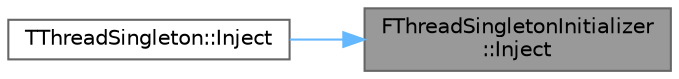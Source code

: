 digraph "FThreadSingletonInitializer::Inject"
{
 // INTERACTIVE_SVG=YES
 // LATEX_PDF_SIZE
  bgcolor="transparent";
  edge [fontname=Helvetica,fontsize=10,labelfontname=Helvetica,labelfontsize=10];
  node [fontname=Helvetica,fontsize=10,shape=box,height=0.2,width=0.4];
  rankdir="RL";
  Node1 [id="Node000001",label="FThreadSingletonInitializer\l::Inject",height=0.2,width=0.4,color="gray40", fillcolor="grey60", style="filled", fontcolor="black",tooltip=" "];
  Node1 -> Node2 [id="edge1_Node000001_Node000002",dir="back",color="steelblue1",style="solid",tooltip=" "];
  Node2 [id="Node000002",label="TThreadSingleton::Inject",height=0.2,width=0.4,color="grey40", fillcolor="white", style="filled",URL="$d5/db3/classTThreadSingleton.html#a7cb1e94e110169ebc423cd570d8357c1",tooltip=" "];
}
